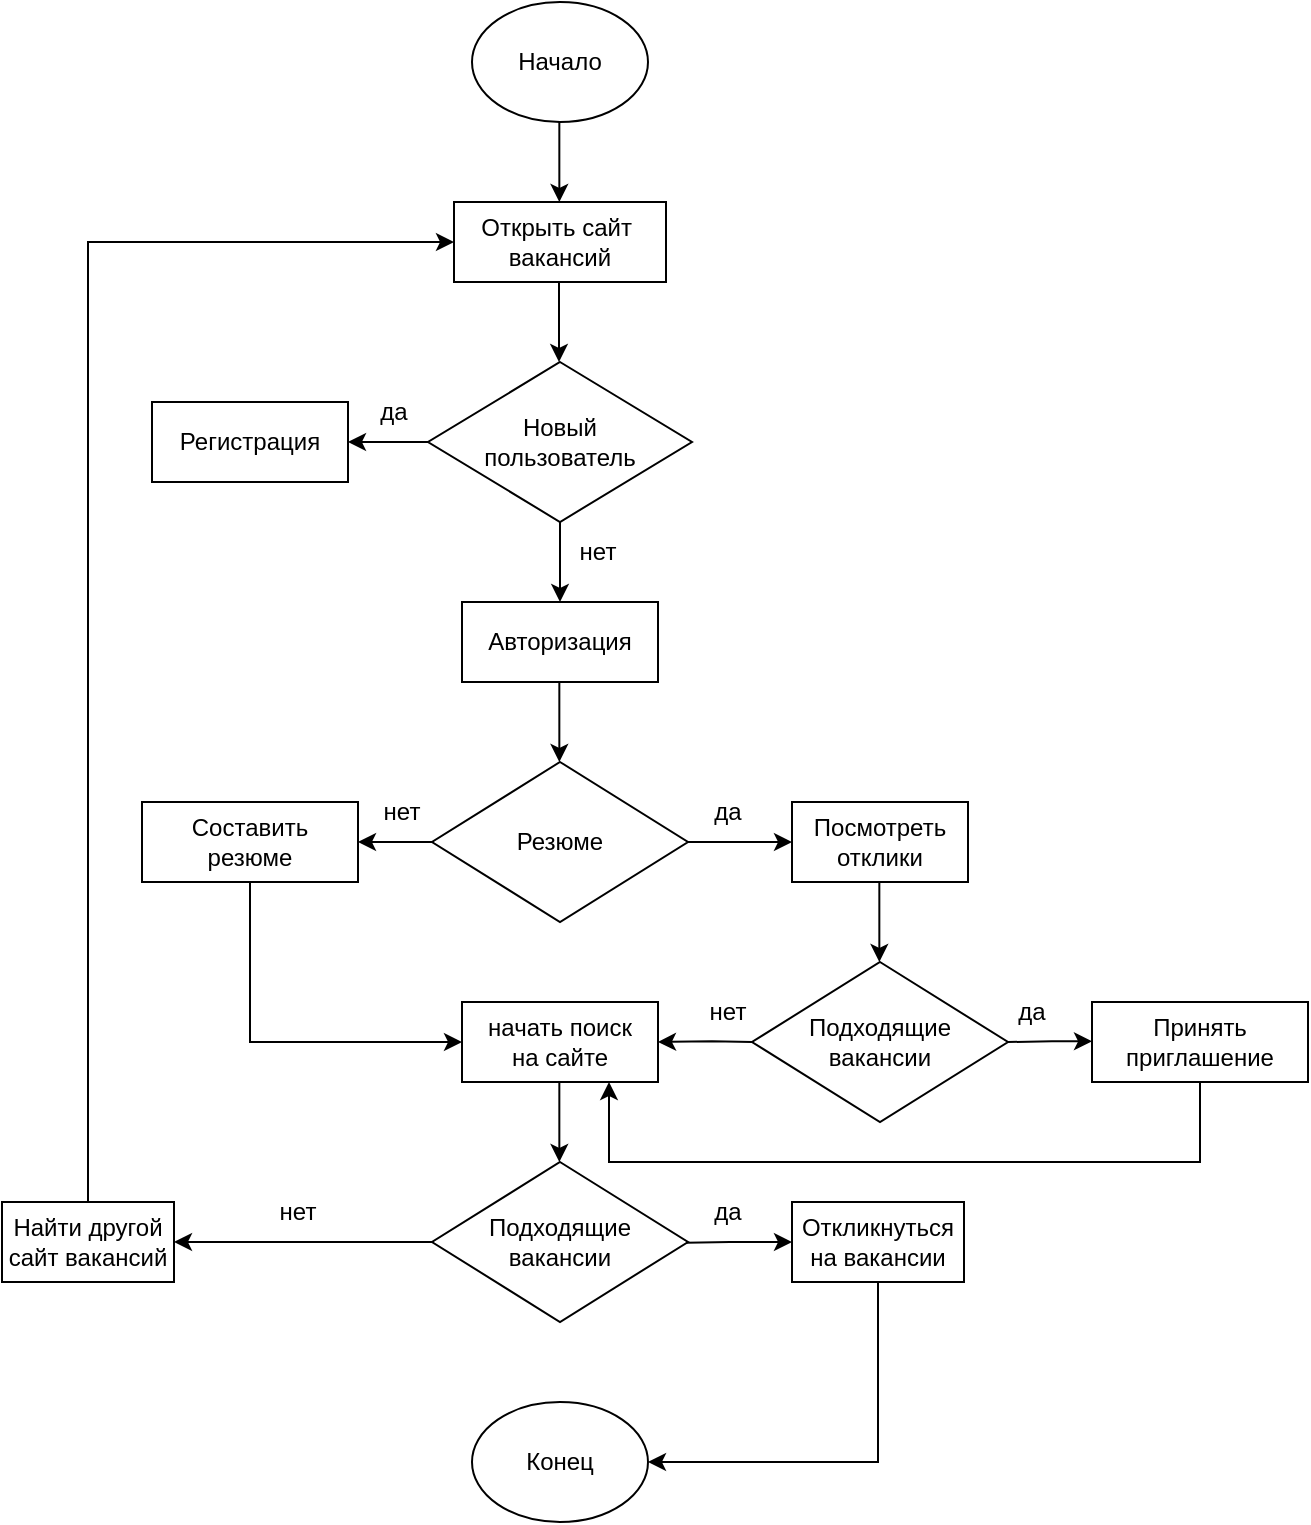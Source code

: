 <mxfile version="21.6.3" type="github">
  <diagram name="Страница 1" id="CoijD2GIQcPBvgpD_RRX">
    <mxGraphModel dx="1434" dy="764" grid="1" gridSize="10" guides="1" tooltips="1" connect="1" arrows="1" fold="1" page="1" pageScale="1" pageWidth="827" pageHeight="1169" math="0" shadow="0">
      <root>
        <mxCell id="0" />
        <mxCell id="1" parent="0" />
        <mxCell id="FdJKBAsCvSfG26DVIqek-2" value="&lt;font style=&quot;vertical-align: inherit;&quot;&gt;&lt;font style=&quot;vertical-align: inherit;&quot;&gt;&lt;font style=&quot;vertical-align: inherit;&quot;&gt;&lt;font style=&quot;vertical-align: inherit; font-size: 12px;&quot;&gt;Конец&lt;/font&gt;&lt;/font&gt;&lt;/font&gt;&lt;/font&gt;" style="ellipse;whiteSpace=wrap;html=1;" vertex="1" parent="1">
          <mxGeometry x="275" y="720" width="88" height="60" as="geometry" />
        </mxCell>
        <mxCell id="FdJKBAsCvSfG26DVIqek-3" value="&lt;font style=&quot;font-size: 12px;&quot;&gt;Открыть сайт&amp;nbsp;&lt;br&gt;вакансий&lt;br&gt;&lt;/font&gt;" style="rounded=0;whiteSpace=wrap;html=1;" vertex="1" parent="1">
          <mxGeometry x="266" y="120" width="106" height="40" as="geometry" />
        </mxCell>
        <mxCell id="FdJKBAsCvSfG26DVIqek-6" value="&lt;span style=&quot;&quot;&gt;Новый &lt;br&gt;пользователь&lt;/span&gt;" style="rhombus;whiteSpace=wrap;html=1;" vertex="1" parent="1">
          <mxGeometry x="253" y="200" width="132" height="80" as="geometry" />
        </mxCell>
        <mxCell id="FdJKBAsCvSfG26DVIqek-8" value="&lt;font style=&quot;font-size: 12px;&quot;&gt;Резюме&lt;/font&gt;" style="rhombus;whiteSpace=wrap;html=1;" vertex="1" parent="1">
          <mxGeometry x="255" y="400" width="128" height="80" as="geometry" />
        </mxCell>
        <mxCell id="FdJKBAsCvSfG26DVIqek-10" value="&lt;font style=&quot;font-size: 12px;&quot;&gt;Авторизация&lt;/font&gt;" style="rounded=0;whiteSpace=wrap;html=1;" vertex="1" parent="1">
          <mxGeometry x="270" y="320" width="98" height="40" as="geometry" />
        </mxCell>
        <mxCell id="FdJKBAsCvSfG26DVIqek-11" value="" style="endArrow=classic;html=1;rounded=0;exitX=0.5;exitY=1;exitDx=0;exitDy=0;entryX=0.5;entryY=0;entryDx=0;entryDy=0;" edge="1" parent="1" source="FdJKBAsCvSfG26DVIqek-6" target="FdJKBAsCvSfG26DVIqek-10">
          <mxGeometry width="50" height="50" relative="1" as="geometry">
            <mxPoint x="319" y="280" as="sourcePoint" />
            <mxPoint x="319" y="330" as="targetPoint" />
          </mxGeometry>
        </mxCell>
        <mxCell id="FdJKBAsCvSfG26DVIqek-12" value="" style="endArrow=classic;html=1;rounded=0;exitX=0.5;exitY=1;exitDx=0;exitDy=0;entryX=0.5;entryY=0;entryDx=0;entryDy=0;" edge="1" parent="1">
          <mxGeometry width="50" height="50" relative="1" as="geometry">
            <mxPoint x="318.5" y="160" as="sourcePoint" />
            <mxPoint x="318.5" y="200" as="targetPoint" />
          </mxGeometry>
        </mxCell>
        <mxCell id="FdJKBAsCvSfG26DVIqek-18" value="&lt;font style=&quot;font-size: 12px;&quot;&gt;да&lt;/font&gt;" style="text;html=1;strokeColor=none;fillColor=none;align=center;verticalAlign=middle;whiteSpace=wrap;rounded=0;" vertex="1" parent="1">
          <mxGeometry x="206" y="210" width="60" height="30" as="geometry" />
        </mxCell>
        <mxCell id="FdJKBAsCvSfG26DVIqek-19" value="&lt;font style=&quot;font-size: 12px;&quot;&gt;нет&lt;/font&gt;" style="text;html=1;strokeColor=none;fillColor=none;align=center;verticalAlign=middle;whiteSpace=wrap;rounded=0;" vertex="1" parent="1">
          <mxGeometry x="308" y="280" width="60" height="30" as="geometry" />
        </mxCell>
        <mxCell id="FdJKBAsCvSfG26DVIqek-63" style="edgeStyle=orthogonalEdgeStyle;rounded=0;orthogonalLoop=1;jettySize=auto;html=1;entryX=0;entryY=0.5;entryDx=0;entryDy=0;exitX=0.5;exitY=1;exitDx=0;exitDy=0;" edge="1" parent="1" source="FdJKBAsCvSfG26DVIqek-20" target="FdJKBAsCvSfG26DVIqek-51">
          <mxGeometry relative="1" as="geometry" />
        </mxCell>
        <mxCell id="FdJKBAsCvSfG26DVIqek-20" value="&lt;font style=&quot;font-size: 12px;&quot;&gt;Составить&lt;br&gt;резюме&lt;br&gt;&lt;/font&gt;" style="rounded=0;whiteSpace=wrap;html=1;" vertex="1" parent="1">
          <mxGeometry x="110" y="420" width="108" height="40" as="geometry" />
        </mxCell>
        <mxCell id="FdJKBAsCvSfG26DVIqek-21" value="" style="endArrow=classic;html=1;rounded=0;entryX=1;entryY=0.5;entryDx=0;entryDy=0;exitX=0;exitY=0.5;exitDx=0;exitDy=0;" edge="1" parent="1" source="FdJKBAsCvSfG26DVIqek-8" target="FdJKBAsCvSfG26DVIqek-20">
          <mxGeometry width="50" height="50" relative="1" as="geometry">
            <mxPoint x="518" y="190" as="sourcePoint" />
            <mxPoint x="518" y="230" as="targetPoint" />
          </mxGeometry>
        </mxCell>
        <mxCell id="FdJKBAsCvSfG26DVIqek-22" value="&lt;font style=&quot;font-size: 12px;&quot;&gt;нет&lt;/font&gt;" style="text;html=1;strokeColor=none;fillColor=none;align=center;verticalAlign=middle;whiteSpace=wrap;rounded=0;" vertex="1" parent="1">
          <mxGeometry x="373" y="510" width="60" height="30" as="geometry" />
        </mxCell>
        <mxCell id="FdJKBAsCvSfG26DVIqek-23" value="&lt;font style=&quot;font-size: 12px;&quot;&gt;да&lt;/font&gt;" style="text;html=1;strokeColor=none;fillColor=none;align=center;verticalAlign=middle;whiteSpace=wrap;rounded=0;" vertex="1" parent="1">
          <mxGeometry x="373" y="410" width="60" height="30" as="geometry" />
        </mxCell>
        <mxCell id="FdJKBAsCvSfG26DVIqek-25" value="&lt;font style=&quot;font-size: 12px;&quot;&gt;Регистрация&lt;/font&gt;" style="whiteSpace=wrap;html=1;" vertex="1" parent="1">
          <mxGeometry x="115" y="220" width="98" height="40" as="geometry" />
        </mxCell>
        <mxCell id="FdJKBAsCvSfG26DVIqek-34" value="" style="endArrow=classic;html=1;rounded=0;exitX=1;exitY=0.5;exitDx=0;exitDy=0;" edge="1" parent="1" source="FdJKBAsCvSfG26DVIqek-8" target="FdJKBAsCvSfG26DVIqek-35">
          <mxGeometry width="50" height="50" relative="1" as="geometry">
            <mxPoint x="628.67" y="320" as="sourcePoint" />
            <mxPoint x="685" y="290" as="targetPoint" />
          </mxGeometry>
        </mxCell>
        <mxCell id="FdJKBAsCvSfG26DVIqek-35" value="&lt;font style=&quot;font-size: 12px;&quot;&gt;Посмотреть&lt;br&gt;отклики&lt;br&gt;&lt;/font&gt;" style="rounded=0;whiteSpace=wrap;html=1;" vertex="1" parent="1">
          <mxGeometry x="435" y="420" width="88" height="40" as="geometry" />
        </mxCell>
        <mxCell id="FdJKBAsCvSfG26DVIqek-38" value="" style="endArrow=classic;html=1;rounded=0;entryX=1;entryY=0.5;entryDx=0;entryDy=0;exitX=0;exitY=0.5;exitDx=0;exitDy=0;" edge="1" parent="1" source="FdJKBAsCvSfG26DVIqek-6" target="FdJKBAsCvSfG26DVIqek-25">
          <mxGeometry width="50" height="50" relative="1" as="geometry">
            <mxPoint x="225" y="280" as="sourcePoint" />
            <mxPoint x="253" y="239.33" as="targetPoint" />
          </mxGeometry>
        </mxCell>
        <mxCell id="FdJKBAsCvSfG26DVIqek-41" value="&lt;font style=&quot;font-size: 12px;&quot;&gt;да&lt;/font&gt;" style="text;html=1;strokeColor=none;fillColor=none;align=center;verticalAlign=middle;whiteSpace=wrap;rounded=0;" vertex="1" parent="1">
          <mxGeometry x="373" y="610" width="60" height="30" as="geometry" />
        </mxCell>
        <mxCell id="FdJKBAsCvSfG26DVIqek-42" value="&lt;font style=&quot;font-size: 12px;&quot;&gt;Подходящие&lt;br&gt;вакансии&lt;br&gt;&lt;/font&gt;" style="rhombus;whiteSpace=wrap;html=1;" vertex="1" parent="1">
          <mxGeometry x="415" y="500" width="128" height="80" as="geometry" />
        </mxCell>
        <mxCell id="FdJKBAsCvSfG26DVIqek-43" value="" style="endArrow=classic;html=1;rounded=0;exitX=0.5;exitY=1;exitDx=0;exitDy=0;entryX=0.5;entryY=0;entryDx=0;entryDy=0;" edge="1" parent="1">
          <mxGeometry width="50" height="50" relative="1" as="geometry">
            <mxPoint x="478.67" y="460" as="sourcePoint" />
            <mxPoint x="478.67" y="500" as="targetPoint" />
          </mxGeometry>
        </mxCell>
        <mxCell id="FdJKBAsCvSfG26DVIqek-67" style="edgeStyle=orthogonalEdgeStyle;rounded=0;orthogonalLoop=1;jettySize=auto;html=1;entryX=0.75;entryY=1;entryDx=0;entryDy=0;exitX=0.5;exitY=1;exitDx=0;exitDy=0;" edge="1" parent="1" source="FdJKBAsCvSfG26DVIqek-44" target="FdJKBAsCvSfG26DVIqek-51">
          <mxGeometry relative="1" as="geometry">
            <Array as="points">
              <mxPoint x="639" y="600" />
              <mxPoint x="344" y="600" />
            </Array>
          </mxGeometry>
        </mxCell>
        <mxCell id="FdJKBAsCvSfG26DVIqek-44" value="&lt;font style=&quot;font-size: 12px;&quot;&gt;Принять&lt;br&gt;приглашение&lt;br&gt;&lt;/font&gt;" style="rounded=0;whiteSpace=wrap;html=1;" vertex="1" parent="1">
          <mxGeometry x="585" y="520" width="108" height="40" as="geometry" />
        </mxCell>
        <mxCell id="FdJKBAsCvSfG26DVIqek-45" value="" style="endArrow=classic;html=1;rounded=0;exitX=1;exitY=0.5;exitDx=0;exitDy=0;entryX=0;entryY=0.5;entryDx=0;entryDy=0;" edge="1" parent="1">
          <mxGeometry width="50" height="50" relative="1" as="geometry">
            <mxPoint x="543" y="540" as="sourcePoint" />
            <mxPoint x="585" y="539.67" as="targetPoint" />
            <Array as="points">
              <mxPoint x="565" y="539.67" />
            </Array>
          </mxGeometry>
        </mxCell>
        <mxCell id="FdJKBAsCvSfG26DVIqek-51" value="&lt;font style=&quot;font-size: 12px;&quot;&gt;начать поиск&lt;br&gt;на сайте&lt;br&gt;&lt;/font&gt;" style="rounded=0;whiteSpace=wrap;html=1;" vertex="1" parent="1">
          <mxGeometry x="270" y="520" width="98" height="40" as="geometry" />
        </mxCell>
        <mxCell id="FdJKBAsCvSfG26DVIqek-53" value="" style="endArrow=classic;html=1;rounded=0;entryX=1;entryY=0.5;entryDx=0;entryDy=0;exitX=0;exitY=0.5;exitDx=0;exitDy=0;" edge="1" parent="1" source="FdJKBAsCvSfG26DVIqek-42" target="FdJKBAsCvSfG26DVIqek-51">
          <mxGeometry width="50" height="50" relative="1" as="geometry">
            <mxPoint x="405" y="480" as="sourcePoint" />
            <mxPoint x="405" y="540" as="targetPoint" />
            <Array as="points">
              <mxPoint x="395" y="539.67" />
            </Array>
          </mxGeometry>
        </mxCell>
        <mxCell id="FdJKBAsCvSfG26DVIqek-54" value="" style="endArrow=classic;html=1;rounded=0;exitX=0.5;exitY=1;exitDx=0;exitDy=0;entryX=0.5;entryY=0;entryDx=0;entryDy=0;" edge="1" parent="1">
          <mxGeometry width="50" height="50" relative="1" as="geometry">
            <mxPoint x="318.67" y="560" as="sourcePoint" />
            <mxPoint x="318.67" y="600" as="targetPoint" />
          </mxGeometry>
        </mxCell>
        <mxCell id="FdJKBAsCvSfG26DVIqek-55" value="&lt;font style=&quot;font-size: 12px;&quot;&gt;нет&lt;/font&gt;" style="text;html=1;strokeColor=none;fillColor=none;align=center;verticalAlign=middle;whiteSpace=wrap;rounded=0;" vertex="1" parent="1">
          <mxGeometry x="210" y="410" width="60" height="30" as="geometry" />
        </mxCell>
        <mxCell id="FdJKBAsCvSfG26DVIqek-57" value="&lt;font style=&quot;font-size: 12px;&quot;&gt;Подходящие&lt;br&gt;вакансии&lt;br&gt;&lt;/font&gt;" style="rhombus;whiteSpace=wrap;html=1;" vertex="1" parent="1">
          <mxGeometry x="255" y="600" width="128" height="80" as="geometry" />
        </mxCell>
        <mxCell id="FdJKBAsCvSfG26DVIqek-59" value="&lt;font style=&quot;font-size: 12px;&quot;&gt;нет&lt;/font&gt;" style="text;html=1;strokeColor=none;fillColor=none;align=center;verticalAlign=middle;whiteSpace=wrap;rounded=0;" vertex="1" parent="1">
          <mxGeometry x="158" y="610" width="60" height="30" as="geometry" />
        </mxCell>
        <mxCell id="FdJKBAsCvSfG26DVIqek-60" value="" style="endArrow=classic;html=1;rounded=0;exitX=1;exitY=0.5;exitDx=0;exitDy=0;entryX=0;entryY=0.5;entryDx=0;entryDy=0;" edge="1" parent="1" target="FdJKBAsCvSfG26DVIqek-61">
          <mxGeometry width="50" height="50" relative="1" as="geometry">
            <mxPoint x="382" y="640.33" as="sourcePoint" />
            <mxPoint x="430" y="640" as="targetPoint" />
            <Array as="points">
              <mxPoint x="404" y="640.0" />
            </Array>
          </mxGeometry>
        </mxCell>
        <mxCell id="FdJKBAsCvSfG26DVIqek-66" style="edgeStyle=orthogonalEdgeStyle;rounded=0;orthogonalLoop=1;jettySize=auto;html=1;entryX=1;entryY=0.5;entryDx=0;entryDy=0;exitX=0.5;exitY=1;exitDx=0;exitDy=0;" edge="1" parent="1" source="FdJKBAsCvSfG26DVIqek-61" target="FdJKBAsCvSfG26DVIqek-2">
          <mxGeometry relative="1" as="geometry">
            <mxPoint x="365" y="720" as="targetPoint" />
            <Array as="points">
              <mxPoint x="478" y="750" />
            </Array>
          </mxGeometry>
        </mxCell>
        <mxCell id="FdJKBAsCvSfG26DVIqek-61" value="&lt;font style=&quot;font-size: 12px;&quot;&gt;Откликнуться&lt;br&gt;на вакансии&lt;br&gt;&lt;/font&gt;" style="rounded=0;whiteSpace=wrap;html=1;" vertex="1" parent="1">
          <mxGeometry x="435" y="620" width="86" height="40" as="geometry" />
        </mxCell>
        <mxCell id="FdJKBAsCvSfG26DVIqek-62" value="" style="endArrow=classic;html=1;rounded=0;exitX=0.5;exitY=1;exitDx=0;exitDy=0;entryX=0.5;entryY=0;entryDx=0;entryDy=0;" edge="1" parent="1">
          <mxGeometry width="50" height="50" relative="1" as="geometry">
            <mxPoint x="318.67" y="360" as="sourcePoint" />
            <mxPoint x="318.67" y="400" as="targetPoint" />
          </mxGeometry>
        </mxCell>
        <mxCell id="FdJKBAsCvSfG26DVIqek-64" value="&lt;font style=&quot;font-size: 12px;&quot;&gt;да&lt;/font&gt;" style="text;html=1;strokeColor=none;fillColor=none;align=center;verticalAlign=middle;whiteSpace=wrap;rounded=0;" vertex="1" parent="1">
          <mxGeometry x="525" y="510" width="60" height="30" as="geometry" />
        </mxCell>
        <mxCell id="FdJKBAsCvSfG26DVIqek-68" value="&lt;font style=&quot;vertical-align: inherit;&quot;&gt;&lt;font style=&quot;vertical-align: inherit;&quot;&gt;&lt;font style=&quot;vertical-align: inherit;&quot;&gt;&lt;font style=&quot;vertical-align: inherit; font-size: 12px;&quot;&gt;Начало&lt;/font&gt;&lt;/font&gt;&lt;/font&gt;&lt;/font&gt;" style="ellipse;whiteSpace=wrap;html=1;" vertex="1" parent="1">
          <mxGeometry x="275" y="20" width="88" height="60" as="geometry" />
        </mxCell>
        <mxCell id="FdJKBAsCvSfG26DVIqek-69" value="" style="endArrow=classic;html=1;rounded=0;exitX=0.5;exitY=1;exitDx=0;exitDy=0;entryX=0.5;entryY=0;entryDx=0;entryDy=0;" edge="1" parent="1">
          <mxGeometry width="50" height="50" relative="1" as="geometry">
            <mxPoint x="318.67" y="80" as="sourcePoint" />
            <mxPoint x="318.67" y="120" as="targetPoint" />
          </mxGeometry>
        </mxCell>
        <mxCell id="FdJKBAsCvSfG26DVIqek-72" style="edgeStyle=orthogonalEdgeStyle;rounded=0;orthogonalLoop=1;jettySize=auto;html=1;entryX=0;entryY=0.5;entryDx=0;entryDy=0;exitX=0.5;exitY=0;exitDx=0;exitDy=0;" edge="1" parent="1" source="FdJKBAsCvSfG26DVIqek-70" target="FdJKBAsCvSfG26DVIqek-3">
          <mxGeometry relative="1" as="geometry" />
        </mxCell>
        <mxCell id="FdJKBAsCvSfG26DVIqek-70" value="&lt;font style=&quot;font-size: 12px;&quot;&gt;Найти другой&lt;br&gt;сайт вакансий&lt;br&gt;&lt;/font&gt;" style="rounded=0;whiteSpace=wrap;html=1;" vertex="1" parent="1">
          <mxGeometry x="40" y="620" width="86" height="40" as="geometry" />
        </mxCell>
        <mxCell id="FdJKBAsCvSfG26DVIqek-71" value="" style="endArrow=classic;html=1;rounded=0;entryX=1;entryY=0.5;entryDx=0;entryDy=0;exitX=0;exitY=0.5;exitDx=0;exitDy=0;" edge="1" parent="1" source="FdJKBAsCvSfG26DVIqek-57" target="FdJKBAsCvSfG26DVIqek-70">
          <mxGeometry width="50" height="50" relative="1" as="geometry">
            <mxPoint x="380" y="430" as="sourcePoint" />
            <mxPoint x="430" y="380" as="targetPoint" />
          </mxGeometry>
        </mxCell>
      </root>
    </mxGraphModel>
  </diagram>
</mxfile>
